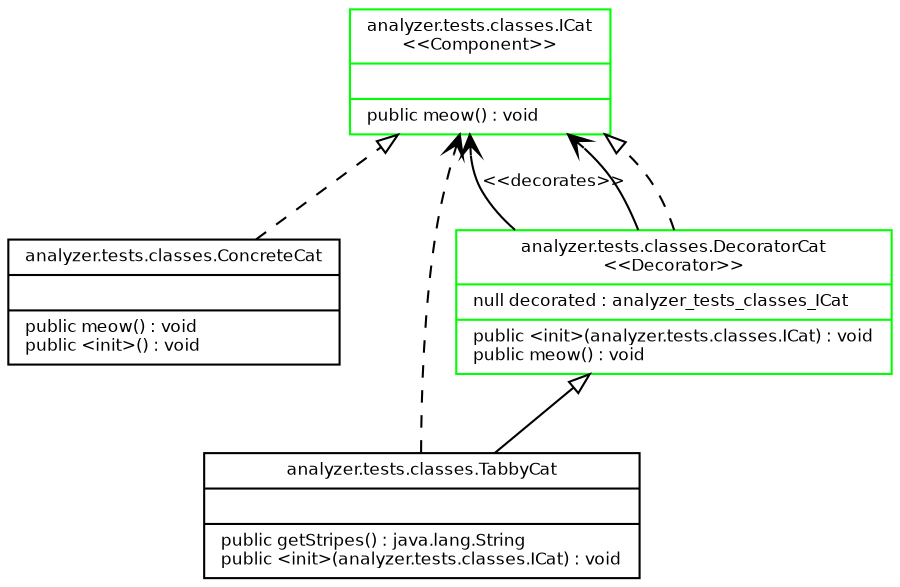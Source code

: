 digraph G {
rankdir=BT;

node [
fontname = "Bitstream Vera Sans"
fontsize = 8
shape = "record"
]
edge [
fontname = "Bitstream Vera Sans"
fontsize = 8
]
analyzer_tests_classes_ConcreteCat [
	label = "{analyzer.tests.classes.ConcreteCat||public meow() : void\lpublic \<init\>() : void\l}"
]
analyzer_tests_classes_ICat [
	label = "{analyzer.tests.classes.ICat\n\<\<Component\>\>||public meow() : void\l}"
, color="#00ff00"]
analyzer_tests_classes_DecoratorCat [
	label = "{analyzer.tests.classes.DecoratorCat\n\<\<Decorator\>\>|null decorated : analyzer_tests_classes_ICat\l|public \<init\>(analyzer.tests.classes.ICat) : void\lpublic meow() : void\l}"
, color="#00ff00"]
analyzer_tests_classes_TabbyCat [
	label = "{analyzer.tests.classes.TabbyCat||public getStripes() : java.lang.String\lpublic \<init\>(analyzer.tests.classes.ICat) : void\l}"
]
analyzer_tests_classes_DecoratorCat -> analyzer_tests_classes_ICat [
	arrowhead = "vee"
	style = "solid"
	label = "\<\<decorates\>\>"
]

analyzer_tests_classes_ConcreteCat -> analyzer_tests_classes_ICat [
	arrowhead = "empty"
	style = "dashed"
]

analyzer_tests_classes_DecoratorCat -> analyzer_tests_classes_ICat [
	arrowhead = "vee"
	style = "solid"
]

analyzer_tests_classes_TabbyCat -> analyzer_tests_classes_DecoratorCat [
	arrowhead = "empty"
	style = "solid"
]

analyzer_tests_classes_TabbyCat -> analyzer_tests_classes_ICat [
	arrowhead = "vee"
	style = "dashed"
]

analyzer_tests_classes_DecoratorCat -> analyzer_tests_classes_ICat [
	arrowhead = "empty"
	style = "dashed"
]

}